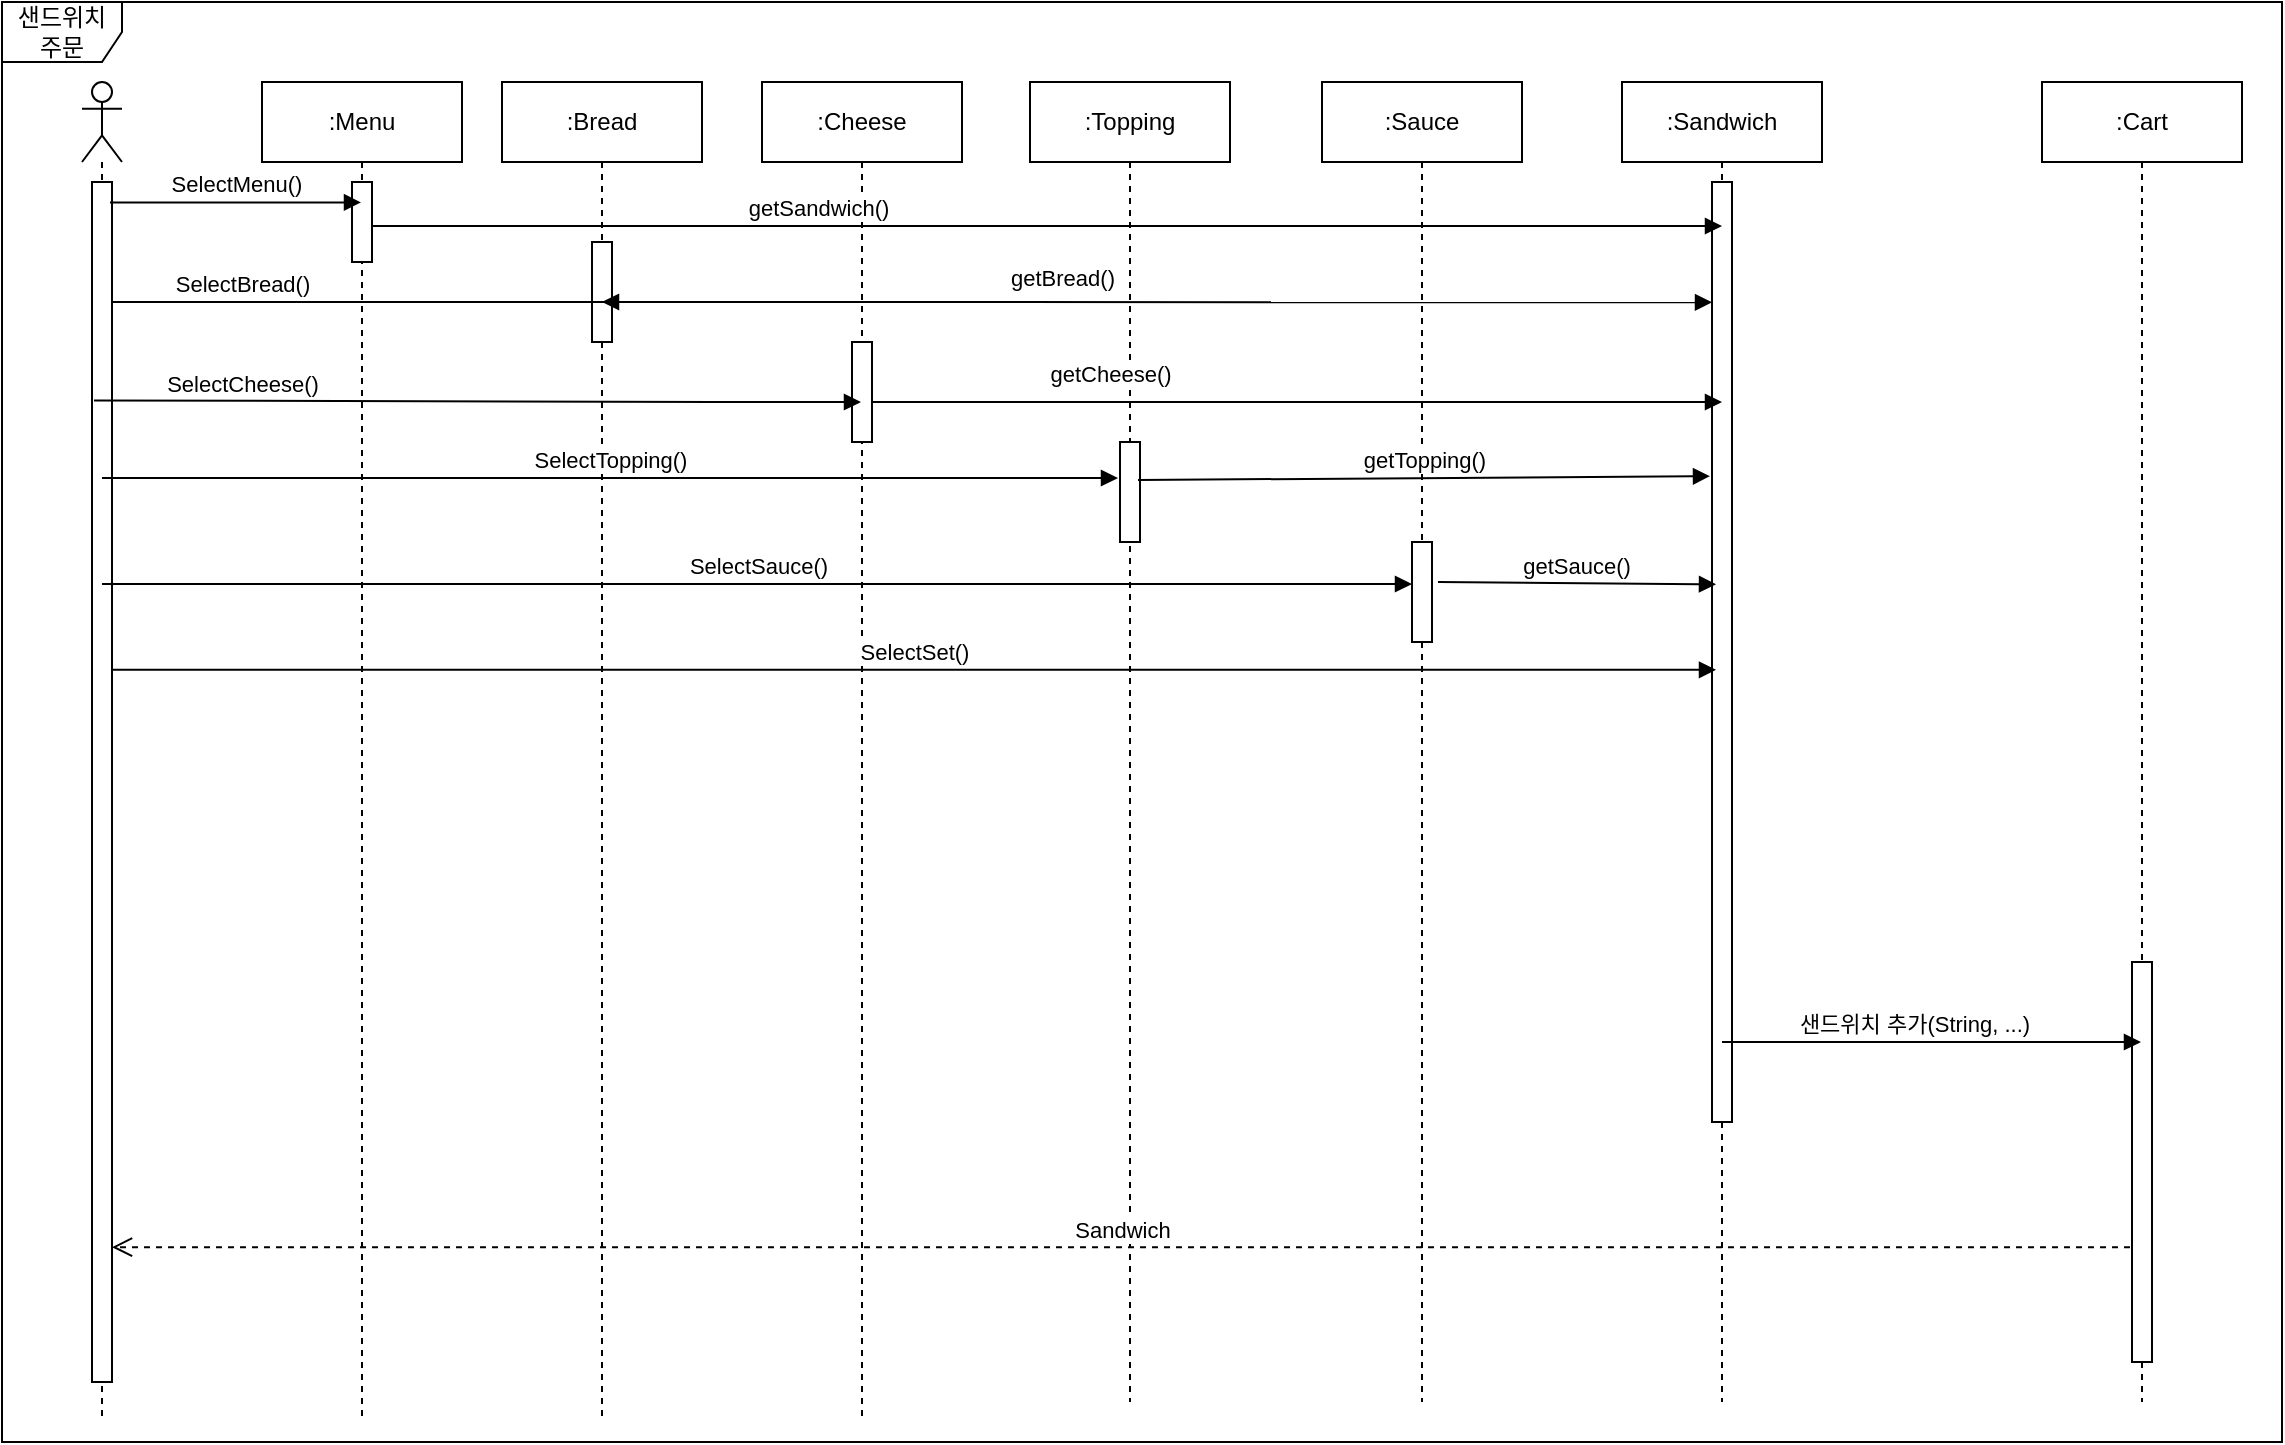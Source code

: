 <mxfile version="14.0.1" type="github">
  <diagram id="Rf4qBrpubOHbPNmQXItm" name="Page-1">
    <mxGraphModel dx="2889" dy="1097" grid="1" gridSize="10" guides="1" tooltips="1" connect="1" arrows="1" fold="1" page="1" pageScale="1" pageWidth="827" pageHeight="1169" math="0" shadow="0">
      <root>
        <mxCell id="0" />
        <mxCell id="1" parent="0" />
        <mxCell id="xnOvPEAhY6df5-fV51rV-3" value="" style="shape=umlLifeline;participant=umlActor;perimeter=lifelinePerimeter;whiteSpace=wrap;html=1;container=1;collapsible=0;recursiveResize=0;verticalAlign=top;spacingTop=36;outlineConnect=0;" parent="1" vertex="1">
          <mxGeometry x="-160" y="60" width="20" height="670" as="geometry" />
        </mxCell>
        <mxCell id="xnOvPEAhY6df5-fV51rV-11" value="" style="html=1;points=[];perimeter=orthogonalPerimeter;" parent="xnOvPEAhY6df5-fV51rV-3" vertex="1">
          <mxGeometry x="5" y="50" width="10" height="600" as="geometry" />
        </mxCell>
        <mxCell id="xnOvPEAhY6df5-fV51rV-4" value=":Bread" style="shape=umlLifeline;perimeter=lifelinePerimeter;whiteSpace=wrap;html=1;container=1;collapsible=0;recursiveResize=0;outlineConnect=0;" parent="1" vertex="1">
          <mxGeometry x="50" y="60" width="100" height="670" as="geometry" />
        </mxCell>
        <mxCell id="xnOvPEAhY6df5-fV51rV-5" value=":Cheese" style="shape=umlLifeline;perimeter=lifelinePerimeter;whiteSpace=wrap;html=1;container=1;collapsible=0;recursiveResize=0;outlineConnect=0;" parent="1" vertex="1">
          <mxGeometry x="180" y="60" width="100" height="670" as="geometry" />
        </mxCell>
        <mxCell id="xnOvPEAhY6df5-fV51rV-12" value="" style="html=1;points=[];perimeter=orthogonalPerimeter;" parent="xnOvPEAhY6df5-fV51rV-5" vertex="1">
          <mxGeometry x="45" y="130" width="10" height="50" as="geometry" />
        </mxCell>
        <mxCell id="xnOvPEAhY6df5-fV51rV-6" value=":Topping" style="shape=umlLifeline;perimeter=lifelinePerimeter;whiteSpace=wrap;html=1;container=1;collapsible=0;recursiveResize=0;outlineConnect=0;" parent="1" vertex="1">
          <mxGeometry x="314" y="60" width="100" height="660" as="geometry" />
        </mxCell>
        <mxCell id="xnOvPEAhY6df5-fV51rV-14" value="" style="html=1;points=[];perimeter=orthogonalPerimeter;" parent="xnOvPEAhY6df5-fV51rV-6" vertex="1">
          <mxGeometry x="45" y="180" width="10" height="50" as="geometry" />
        </mxCell>
        <mxCell id="xnOvPEAhY6df5-fV51rV-7" value=":Sauce" style="shape=umlLifeline;perimeter=lifelinePerimeter;whiteSpace=wrap;html=1;container=1;collapsible=0;recursiveResize=0;outlineConnect=0;" parent="1" vertex="1">
          <mxGeometry x="460" y="60" width="100" height="660" as="geometry" />
        </mxCell>
        <mxCell id="xnOvPEAhY6df5-fV51rV-15" value="" style="html=1;points=[];perimeter=orthogonalPerimeter;" parent="xnOvPEAhY6df5-fV51rV-7" vertex="1">
          <mxGeometry x="45" y="230" width="10" height="50" as="geometry" />
        </mxCell>
        <mxCell id="xnOvPEAhY6df5-fV51rV-10" value=":Cart" style="shape=umlLifeline;perimeter=lifelinePerimeter;whiteSpace=wrap;html=1;container=1;collapsible=0;recursiveResize=0;outlineConnect=0;" parent="1" vertex="1">
          <mxGeometry x="820" y="60" width="100" height="660" as="geometry" />
        </mxCell>
        <mxCell id="xnOvPEAhY6df5-fV51rV-18" value="" style="html=1;points=[];perimeter=orthogonalPerimeter;" parent="xnOvPEAhY6df5-fV51rV-10" vertex="1">
          <mxGeometry x="45" y="440" width="10" height="200" as="geometry" />
        </mxCell>
        <mxCell id="xnOvPEAhY6df5-fV51rV-13" value="" style="html=1;points=[];perimeter=orthogonalPerimeter;" parent="1" vertex="1">
          <mxGeometry x="95" y="140" width="10" height="50" as="geometry" />
        </mxCell>
        <mxCell id="xnOvPEAhY6df5-fV51rV-19" value=":Menu" style="shape=umlLifeline;perimeter=lifelinePerimeter;whiteSpace=wrap;html=1;container=1;collapsible=0;recursiveResize=0;outlineConnect=0;" parent="1" vertex="1">
          <mxGeometry x="-70" y="60" width="100" height="670" as="geometry" />
        </mxCell>
        <mxCell id="xnOvPEAhY6df5-fV51rV-20" value="" style="html=1;points=[];perimeter=orthogonalPerimeter;" parent="1" vertex="1">
          <mxGeometry x="-25" y="110" width="10" height="40" as="geometry" />
        </mxCell>
        <mxCell id="xnOvPEAhY6df5-fV51rV-22" value=":Sandwich" style="shape=umlLifeline;perimeter=lifelinePerimeter;whiteSpace=wrap;html=1;container=1;collapsible=0;recursiveResize=0;outlineConnect=0;" parent="1" vertex="1">
          <mxGeometry x="610" y="60" width="100" height="660" as="geometry" />
        </mxCell>
        <mxCell id="xnOvPEAhY6df5-fV51rV-23" value="" style="html=1;points=[];perimeter=orthogonalPerimeter;" parent="xnOvPEAhY6df5-fV51rV-22" vertex="1">
          <mxGeometry x="45" y="50" width="10" height="470" as="geometry" />
        </mxCell>
        <mxCell id="xnOvPEAhY6df5-fV51rV-26" value="getSandwich()" style="html=1;verticalAlign=bottom;endArrow=block;exitX=1;exitY=0.55;exitDx=0;exitDy=0;exitPerimeter=0;" parent="1" source="xnOvPEAhY6df5-fV51rV-20" edge="1">
          <mxGeometry x="-0.34" width="80" relative="1" as="geometry">
            <mxPoint x="70" y="130" as="sourcePoint" />
            <mxPoint x="660" y="132" as="targetPoint" />
            <Array as="points" />
            <mxPoint as="offset" />
          </mxGeometry>
        </mxCell>
        <mxCell id="xnOvPEAhY6df5-fV51rV-27" value="SelectBread()" style="html=1;verticalAlign=bottom;endArrow=block;" parent="1" source="xnOvPEAhY6df5-fV51rV-11" target="xnOvPEAhY6df5-fV51rV-4" edge="1">
          <mxGeometry x="-0.644" width="80" relative="1" as="geometry">
            <mxPoint x="-130" y="170" as="sourcePoint" />
            <mxPoint x="69.5" y="170" as="targetPoint" />
            <Array as="points">
              <mxPoint x="160" y="170" />
            </Array>
            <mxPoint as="offset" />
          </mxGeometry>
        </mxCell>
        <mxCell id="xnOvPEAhY6df5-fV51rV-28" value="getBread()" style="html=1;verticalAlign=bottom;endArrow=block;exitX=1;exitY=0.6;exitDx=0;exitDy=0;exitPerimeter=0;entryX=0;entryY=0.128;entryDx=0;entryDy=0;entryPerimeter=0;" parent="1" source="xnOvPEAhY6df5-fV51rV-13" target="xnOvPEAhY6df5-fV51rV-23" edge="1">
          <mxGeometry x="-0.182" y="3" width="80" relative="1" as="geometry">
            <mxPoint x="290" y="170" as="sourcePoint" />
            <mxPoint x="704.5" y="170" as="targetPoint" />
            <Array as="points" />
            <mxPoint as="offset" />
          </mxGeometry>
        </mxCell>
        <mxCell id="xnOvPEAhY6df5-fV51rV-29" value="SelectCheese()" style="html=1;verticalAlign=bottom;endArrow=block;exitX=0.1;exitY=0.182;exitDx=0;exitDy=0;exitPerimeter=0;" parent="1" source="xnOvPEAhY6df5-fV51rV-11" target="xnOvPEAhY6df5-fV51rV-5" edge="1">
          <mxGeometry x="-0.614" y="-1" width="80" relative="1" as="geometry">
            <mxPoint x="-120" y="220" as="sourcePoint" />
            <mxPoint x="275" y="220" as="targetPoint" />
            <Array as="points">
              <mxPoint x="165.5" y="220" />
            </Array>
            <mxPoint as="offset" />
          </mxGeometry>
        </mxCell>
        <mxCell id="xnOvPEAhY6df5-fV51rV-30" value="getCheese()" style="html=1;verticalAlign=bottom;endArrow=block;exitX=1;exitY=0.6;exitDx=0;exitDy=0;exitPerimeter=0;" parent="1" source="xnOvPEAhY6df5-fV51rV-12" edge="1">
          <mxGeometry x="-0.443" y="5" width="80" relative="1" as="geometry">
            <mxPoint x="510" y="220" as="sourcePoint" />
            <mxPoint x="660" y="220" as="targetPoint" />
            <Array as="points" />
            <mxPoint as="offset" />
          </mxGeometry>
        </mxCell>
        <mxCell id="xnOvPEAhY6df5-fV51rV-21" value="SelectMenu()" style="html=1;verticalAlign=bottom;endArrow=block;exitX=0.9;exitY=0.017;exitDx=0;exitDy=0;exitPerimeter=0;" parent="1" source="xnOvPEAhY6df5-fV51rV-11" target="xnOvPEAhY6df5-fV51rV-19" edge="1">
          <mxGeometry width="80" relative="1" as="geometry">
            <mxPoint x="-120" y="130" as="sourcePoint" />
            <mxPoint x="-70" y="130" as="targetPoint" />
          </mxGeometry>
        </mxCell>
        <mxCell id="xnOvPEAhY6df5-fV51rV-32" value="SelectTopping()" style="html=1;verticalAlign=bottom;endArrow=block;entryX=-0.1;entryY=0.36;entryDx=0;entryDy=0;entryPerimeter=0;" parent="1" source="xnOvPEAhY6df5-fV51rV-3" target="xnOvPEAhY6df5-fV51rV-14" edge="1">
          <mxGeometry width="80" relative="1" as="geometry">
            <mxPoint x="-120" y="260.0" as="sourcePoint" />
            <mxPoint x="513.5" y="261.1" as="targetPoint" />
            <Array as="points" />
          </mxGeometry>
        </mxCell>
        <mxCell id="xnOvPEAhY6df5-fV51rV-33" value="getTopping()" style="html=1;verticalAlign=bottom;endArrow=block;exitX=0.9;exitY=0.38;exitDx=0;exitDy=0;exitPerimeter=0;entryX=-0.1;entryY=0.313;entryDx=0;entryDy=0;entryPerimeter=0;" parent="1" source="xnOvPEAhY6df5-fV51rV-14" target="xnOvPEAhY6df5-fV51rV-23" edge="1">
          <mxGeometry width="80" relative="1" as="geometry">
            <mxPoint x="750" y="260" as="sourcePoint" />
            <mxPoint x="1706" y="260" as="targetPoint" />
            <Array as="points" />
          </mxGeometry>
        </mxCell>
        <mxCell id="xnOvPEAhY6df5-fV51rV-34" value="SelectSauce()" style="html=1;verticalAlign=bottom;endArrow=block;entryX=0;entryY=0.42;entryDx=0;entryDy=0;entryPerimeter=0;" parent="1" source="xnOvPEAhY6df5-fV51rV-3" target="xnOvPEAhY6df5-fV51rV-15" edge="1">
          <mxGeometry width="80" relative="1" as="geometry">
            <mxPoint x="-120" y="320.83" as="sourcePoint" />
            <mxPoint x="749" y="320" as="targetPoint" />
            <Array as="points" />
          </mxGeometry>
        </mxCell>
        <mxCell id="xnOvPEAhY6df5-fV51rV-35" value="getSauce()" style="html=1;verticalAlign=bottom;endArrow=block;exitX=1.3;exitY=0.4;exitDx=0;exitDy=0;exitPerimeter=0;entryX=0.2;entryY=0.428;entryDx=0;entryDy=0;entryPerimeter=0;" parent="1" source="xnOvPEAhY6df5-fV51rV-15" target="xnOvPEAhY6df5-fV51rV-23" edge="1">
          <mxGeometry width="80" relative="1" as="geometry">
            <mxPoint x="990" y="312.59" as="sourcePoint" />
            <mxPoint x="1707" y="310" as="targetPoint" />
            <Array as="points" />
          </mxGeometry>
        </mxCell>
        <mxCell id="xnOvPEAhY6df5-fV51rV-36" value="SelectSet()" style="html=1;verticalAlign=bottom;endArrow=block;entryX=0.2;entryY=0.519;entryDx=0;entryDy=0;entryPerimeter=0;" parent="1" source="xnOvPEAhY6df5-fV51rV-11" target="xnOvPEAhY6df5-fV51rV-23" edge="1">
          <mxGeometry width="80" relative="1" as="geometry">
            <mxPoint x="-136" y="385.91" as="sourcePoint" />
            <mxPoint x="890" y="380" as="targetPoint" />
            <Array as="points" />
          </mxGeometry>
        </mxCell>
        <mxCell id="xnOvPEAhY6df5-fV51rV-41" value="샌드위치 추가(String, ...)" style="html=1;verticalAlign=bottom;endArrow=block;" parent="1" source="xnOvPEAhY6df5-fV51rV-22" target="xnOvPEAhY6df5-fV51rV-10" edge="1">
          <mxGeometry x="-0.083" width="80" relative="1" as="geometry">
            <mxPoint x="1715" y="546" as="sourcePoint" />
            <mxPoint x="780" y="540" as="targetPoint" />
            <Array as="points">
              <mxPoint x="800" y="540" />
            </Array>
            <mxPoint as="offset" />
          </mxGeometry>
        </mxCell>
        <mxCell id="xnOvPEAhY6df5-fV51rV-44" value="Sandwich" style="html=1;verticalAlign=bottom;endArrow=open;dashed=1;endSize=8;exitX=-0.1;exitY=0.713;exitDx=0;exitDy=0;exitPerimeter=0;" parent="1" source="xnOvPEAhY6df5-fV51rV-18" target="xnOvPEAhY6df5-fV51rV-11" edge="1">
          <mxGeometry relative="1" as="geometry">
            <mxPoint x="1840" y="620" as="sourcePoint" />
            <mxPoint x="-150" y="640" as="targetPoint" />
          </mxGeometry>
        </mxCell>
        <mxCell id="xnOvPEAhY6df5-fV51rV-45" value="샌드위치 주문" style="shape=umlFrame;whiteSpace=wrap;html=1;" parent="1" vertex="1">
          <mxGeometry x="-200" y="20" width="1140" height="720" as="geometry" />
        </mxCell>
      </root>
    </mxGraphModel>
  </diagram>
</mxfile>
